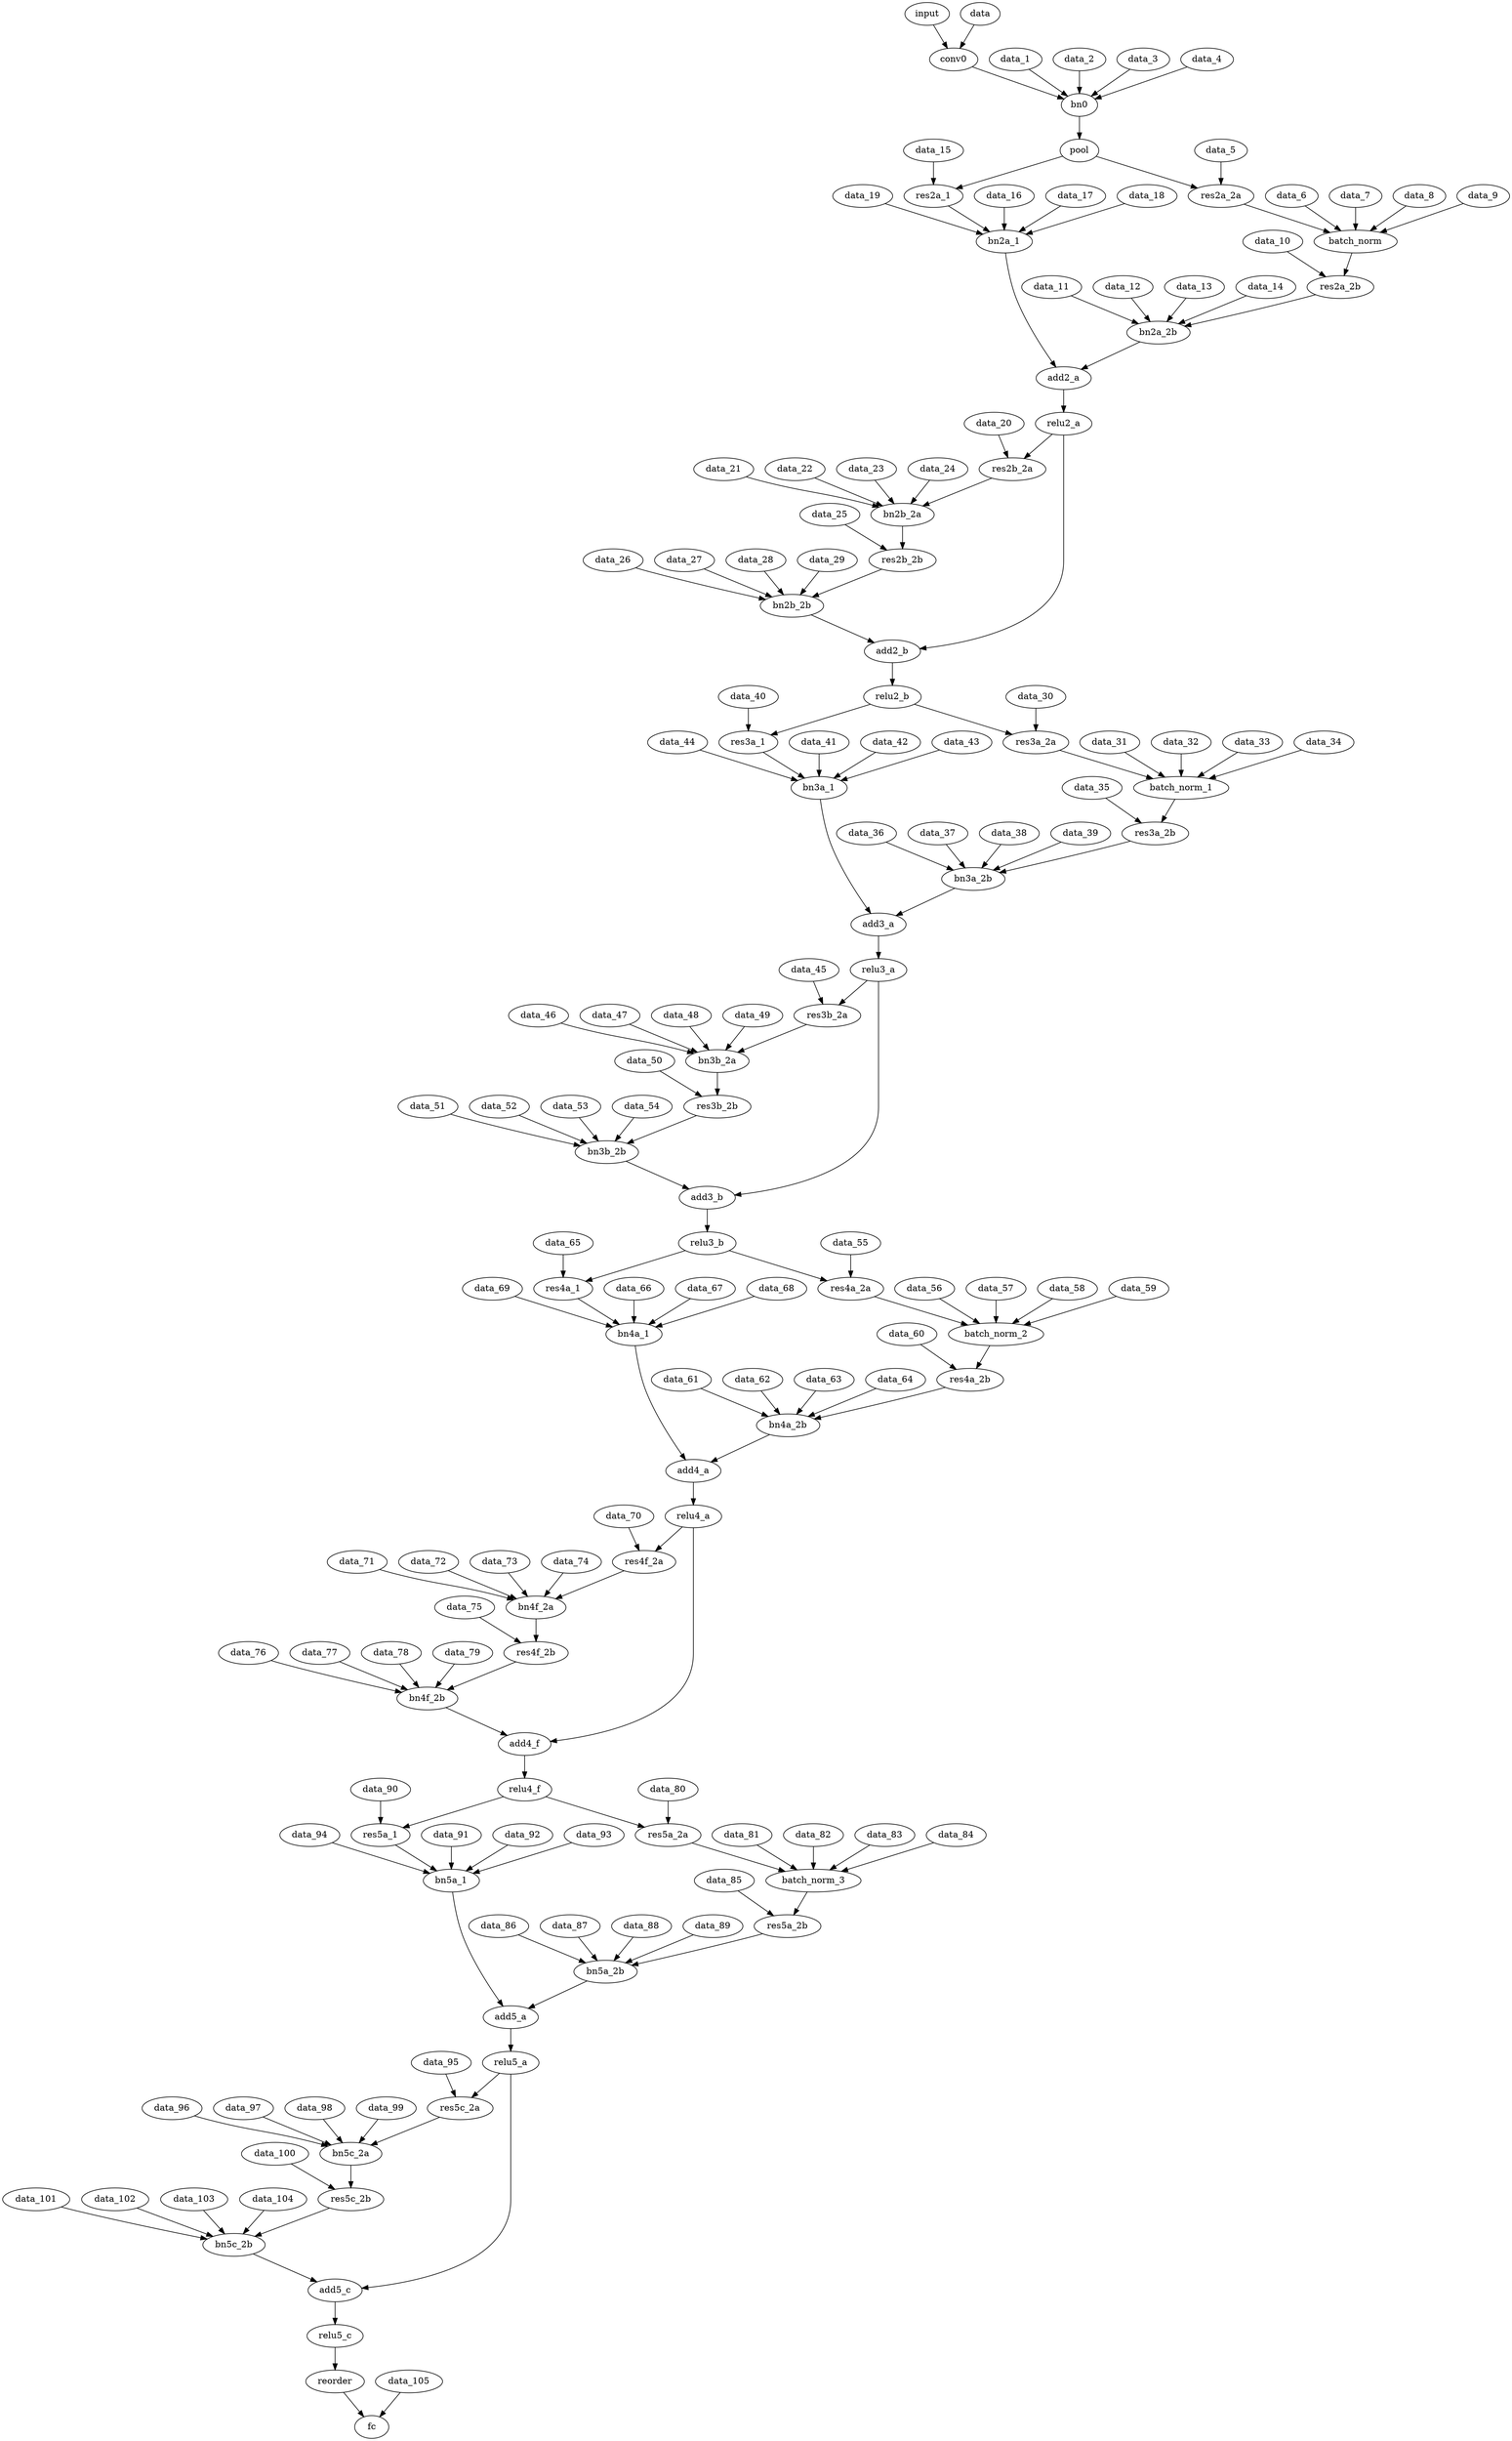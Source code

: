digraph G {
0[label="input"];
1[label="data"];
2[label="conv0"];
3[label="data_1"];
4[label="data_2"];
5[label="data_3"];
6[label="data_4"];
7[label="bn0"];
8[label="pool"];
9[label="data_5"];
10[label="res2a_2a"];
11[label="data_6"];
12[label="data_7"];
13[label="data_8"];
14[label="data_9"];
15[label="batch_norm"];
16[label="data_10"];
17[label="res2a_2b"];
18[label="data_11"];
19[label="data_12"];
20[label="data_13"];
21[label="data_14"];
22[label="bn2a_2b"];
23[label="data_15"];
24[label="res2a_1"];
25[label="data_16"];
26[label="data_17"];
27[label="data_18"];
28[label="data_19"];
29[label="bn2a_1"];
30[label="add2_a"];
31[label="relu2_a"];
32[label="data_20"];
33[label="res2b_2a"];
34[label="data_21"];
35[label="data_22"];
36[label="data_23"];
37[label="data_24"];
38[label="bn2b_2a"];
39[label="data_25"];
40[label="res2b_2b"];
41[label="data_26"];
42[label="data_27"];
43[label="data_28"];
44[label="data_29"];
45[label="bn2b_2b"];
46[label="add2_b"];
47[label="relu2_b"];
48[label="data_30"];
49[label="res3a_2a"];
50[label="data_31"];
51[label="data_32"];
52[label="data_33"];
53[label="data_34"];
54[label="batch_norm_1"];
55[label="data_35"];
56[label="res3a_2b"];
57[label="data_36"];
58[label="data_37"];
59[label="data_38"];
60[label="data_39"];
61[label="bn3a_2b"];
62[label="data_40"];
63[label="res3a_1"];
64[label="data_41"];
65[label="data_42"];
66[label="data_43"];
67[label="data_44"];
68[label="bn3a_1"];
69[label="add3_a"];
70[label="relu3_a"];
71[label="data_45"];
72[label="res3b_2a"];
73[label="data_46"];
74[label="data_47"];
75[label="data_48"];
76[label="data_49"];
77[label="bn3b_2a"];
78[label="data_50"];
79[label="res3b_2b"];
80[label="data_51"];
81[label="data_52"];
82[label="data_53"];
83[label="data_54"];
84[label="bn3b_2b"];
85[label="add3_b"];
86[label="relu3_b"];
87[label="data_55"];
88[label="res4a_2a"];
89[label="data_56"];
90[label="data_57"];
91[label="data_58"];
92[label="data_59"];
93[label="batch_norm_2"];
94[label="data_60"];
95[label="res4a_2b"];
96[label="data_61"];
97[label="data_62"];
98[label="data_63"];
99[label="data_64"];
100[label="bn4a_2b"];
101[label="data_65"];
102[label="res4a_1"];
103[label="data_66"];
104[label="data_67"];
105[label="data_68"];
106[label="data_69"];
107[label="bn4a_1"];
108[label="add4_a"];
109[label="relu4_a"];
110[label="data_70"];
111[label="res4f_2a"];
112[label="data_71"];
113[label="data_72"];
114[label="data_73"];
115[label="data_74"];
116[label="bn4f_2a"];
117[label="data_75"];
118[label="res4f_2b"];
119[label="data_76"];
120[label="data_77"];
121[label="data_78"];
122[label="data_79"];
123[label="bn4f_2b"];
124[label="add4_f"];
125[label="relu4_f"];
126[label="data_80"];
127[label="res5a_2a"];
128[label="data_81"];
129[label="data_82"];
130[label="data_83"];
131[label="data_84"];
132[label="batch_norm_3"];
133[label="data_85"];
134[label="res5a_2b"];
135[label="data_86"];
136[label="data_87"];
137[label="data_88"];
138[label="data_89"];
139[label="bn5a_2b"];
140[label="data_90"];
141[label="res5a_1"];
142[label="data_91"];
143[label="data_92"];
144[label="data_93"];
145[label="data_94"];
146[label="bn5a_1"];
147[label="add5_a"];
148[label="relu5_a"];
149[label="data_95"];
150[label="res5c_2a"];
151[label="data_96"];
152[label="data_97"];
153[label="data_98"];
154[label="data_99"];
155[label="bn5c_2a"];
156[label="data_100"];
157[label="res5c_2b"];
158[label="data_101"];
159[label="data_102"];
160[label="data_103"];
161[label="data_104"];
162[label="bn5c_2b"];
163[label="add5_c"];
164[label="relu5_c"];
165[label="reorder"];
166[label="data_105"];
167[label="fc"];
0->2 ;
1->2 ;
2->7 ;
3->7 ;
4->7 ;
5->7 ;
6->7 ;
7->8 ;
8->10 ;
9->10 ;
10->15 ;
11->15 ;
12->15 ;
13->15 ;
14->15 ;
15->17 ;
16->17 ;
17->22 ;
18->22 ;
19->22 ;
20->22 ;
21->22 ;
8->24 ;
23->24 ;
24->29 ;
25->29 ;
26->29 ;
27->29 ;
28->29 ;
22->30 ;
29->30 ;
30->31 ;
31->33 ;
32->33 ;
33->38 ;
34->38 ;
35->38 ;
36->38 ;
37->38 ;
38->40 ;
39->40 ;
40->45 ;
41->45 ;
42->45 ;
43->45 ;
44->45 ;
45->46 ;
31->46 ;
46->47 ;
47->49 ;
48->49 ;
49->54 ;
50->54 ;
51->54 ;
52->54 ;
53->54 ;
54->56 ;
55->56 ;
56->61 ;
57->61 ;
58->61 ;
59->61 ;
60->61 ;
47->63 ;
62->63 ;
63->68 ;
64->68 ;
65->68 ;
66->68 ;
67->68 ;
61->69 ;
68->69 ;
69->70 ;
70->72 ;
71->72 ;
72->77 ;
73->77 ;
74->77 ;
75->77 ;
76->77 ;
77->79 ;
78->79 ;
79->84 ;
80->84 ;
81->84 ;
82->84 ;
83->84 ;
84->85 ;
70->85 ;
85->86 ;
86->88 ;
87->88 ;
88->93 ;
89->93 ;
90->93 ;
91->93 ;
92->93 ;
93->95 ;
94->95 ;
95->100 ;
96->100 ;
97->100 ;
98->100 ;
99->100 ;
86->102 ;
101->102 ;
102->107 ;
103->107 ;
104->107 ;
105->107 ;
106->107 ;
100->108 ;
107->108 ;
108->109 ;
109->111 ;
110->111 ;
111->116 ;
112->116 ;
113->116 ;
114->116 ;
115->116 ;
116->118 ;
117->118 ;
118->123 ;
119->123 ;
120->123 ;
121->123 ;
122->123 ;
123->124 ;
109->124 ;
124->125 ;
125->127 ;
126->127 ;
127->132 ;
128->132 ;
129->132 ;
130->132 ;
131->132 ;
132->134 ;
133->134 ;
134->139 ;
135->139 ;
136->139 ;
137->139 ;
138->139 ;
125->141 ;
140->141 ;
141->146 ;
142->146 ;
143->146 ;
144->146 ;
145->146 ;
139->147 ;
146->147 ;
147->148 ;
148->150 ;
149->150 ;
150->155 ;
151->155 ;
152->155 ;
153->155 ;
154->155 ;
155->157 ;
156->157 ;
157->162 ;
158->162 ;
159->162 ;
160->162 ;
161->162 ;
162->163 ;
148->163 ;
163->164 ;
164->165 ;
165->167 ;
166->167 ;
}
